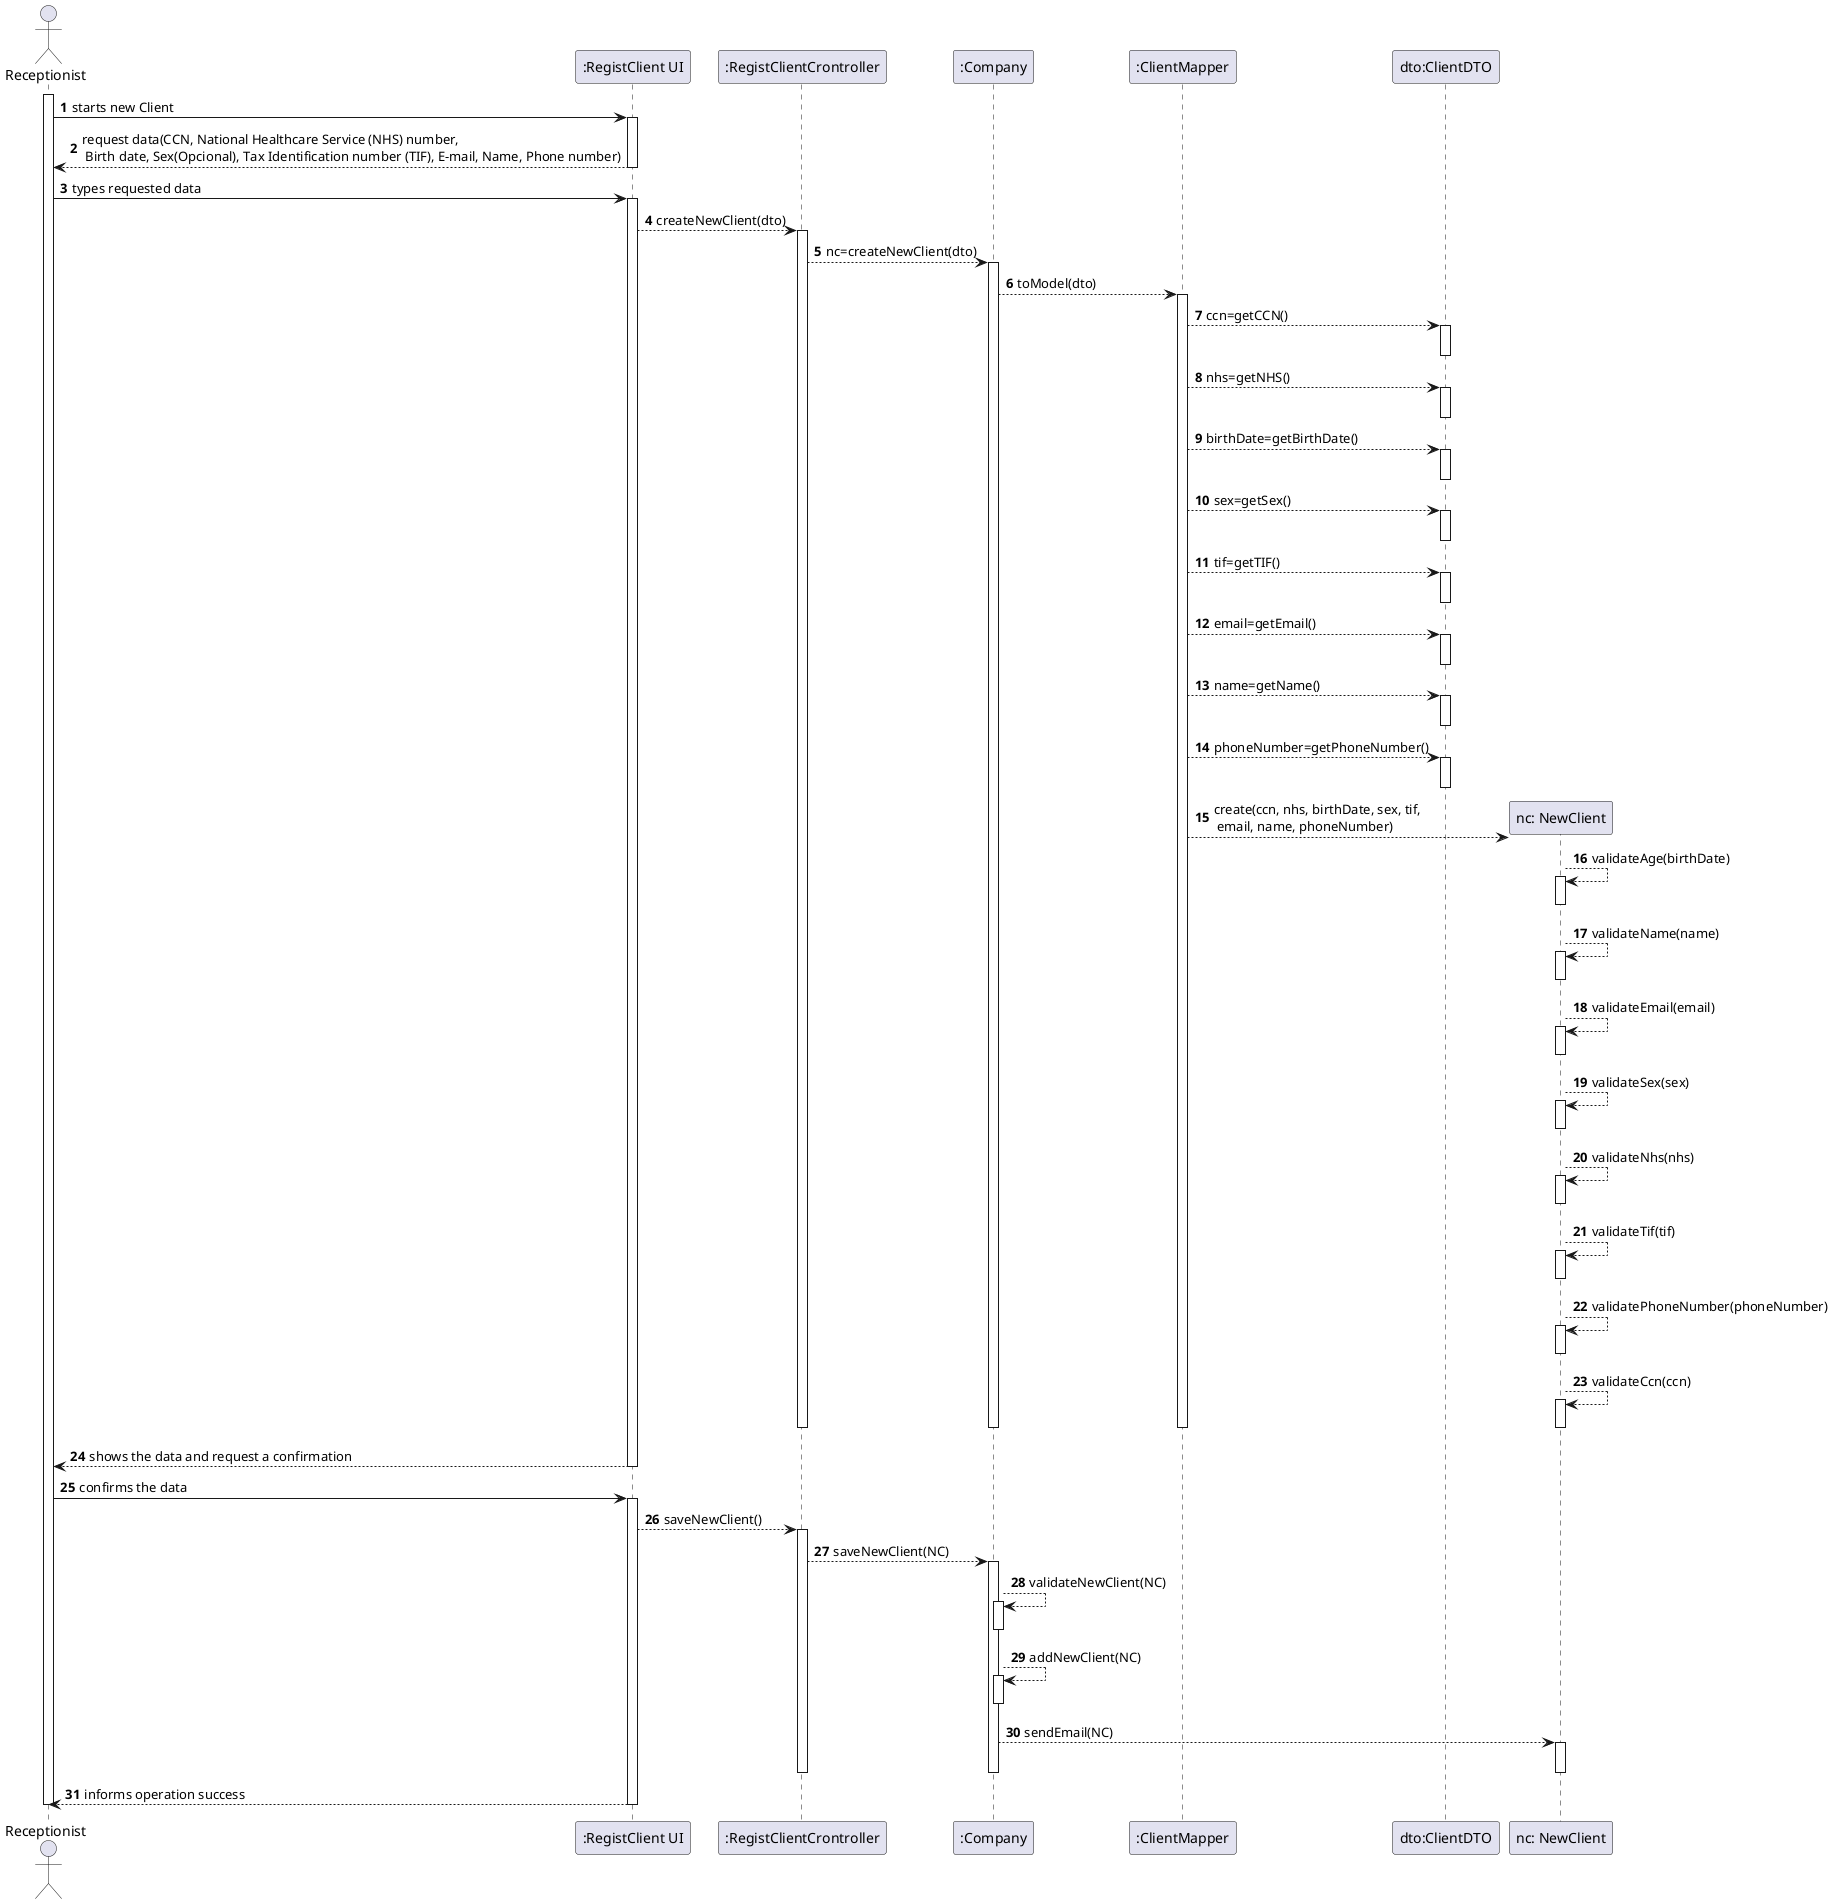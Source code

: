 @startuml
actor Receptionist as Adm
participant ":RegistClient UI" as System
participant ":RegistClientCrontroller" as RCC
participant ":Company" as ML
participant ":ClientMapper" as cm
participant "dto:ClientDTO" as cdto


autonumber
activate Adm
Adm -> System: starts new Client
activate System
System --> Adm: request data(CCN, National Healthcare Service (NHS) number,\n Birth date, Sex(Opcional), Tax Identification number (TIF), E-mail, Name, Phone number)
deactivate System




Adm -> System: types requested data
activate System
System-->RCC: createNewClient(dto)
activate RCC
RCC-->ML: nc=createNewClient(dto)
activate ML


ML-->cm: toModel(dto)
activate cm
cm-->cdto: ccn=getCCN()
activate cdto
deactivate cdto
cm-->cdto: nhs=getNHS()
activate cdto
deactivate cdto
cm-->cdto: birthDate=getBirthDate()
activate cdto
deactivate cdto
cm-->cdto: sex=getSex()
activate cdto
deactivate cdto
cm-->cdto: tif=getTIF()
activate cdto
deactivate cdto
cm-->cdto: email=getEmail()
activate cdto
deactivate cdto
cm-->cdto: name=getName()
activate cdto
deactivate cdto
cm-->cdto: phoneNumber=getPhoneNumber()
activate cdto
deactivate cdto


create "nc: NewClient" as NC
cm-->NC:  create(ccn, nhs, birthDate, sex, tif,\n email, name, phoneNumber)
NC-->NC: validateAge(birthDate)
activate NC
deactivate NC
NC-->NC: validateName(name)
activate NC
deactivate NC
NC-->NC: validateEmail(email)
activate NC
deactivate NC
NC-->NC: validateSex(sex)
activate NC
deactivate NC
NC-->NC: validateNhs(nhs)
activate NC
deactivate NC
NC-->NC: validateTif(tif)
activate NC
deactivate NC
NC-->NC: validatePhoneNumber(phoneNumber)
activate NC
deactivate NC
NC-->NC: validateCcn(ccn)
activate NC
deactivate NC



deactivate ML
deactivate RCC
deactivate cm
System --> Adm: shows the data and request a confirmation
deactivate System


Adm -> System: confirms the data
activate System
System-->RCC: saveNewClient()
activate RCC
RCC-->ML:saveNewClient(NC)
activate ML
ML-->ML:validateNewClient(NC)
activate ML
deactivate ML
ML-->ML:addNewClient(NC)
activate ML
deactivate ML
ML-->NC:sendEmail(NC)
activate NC
deactivate NC
deactivate ML
deactivate RCC
System --> Adm: informs operation success
deactivate System
deactivate Adm
@enduml
